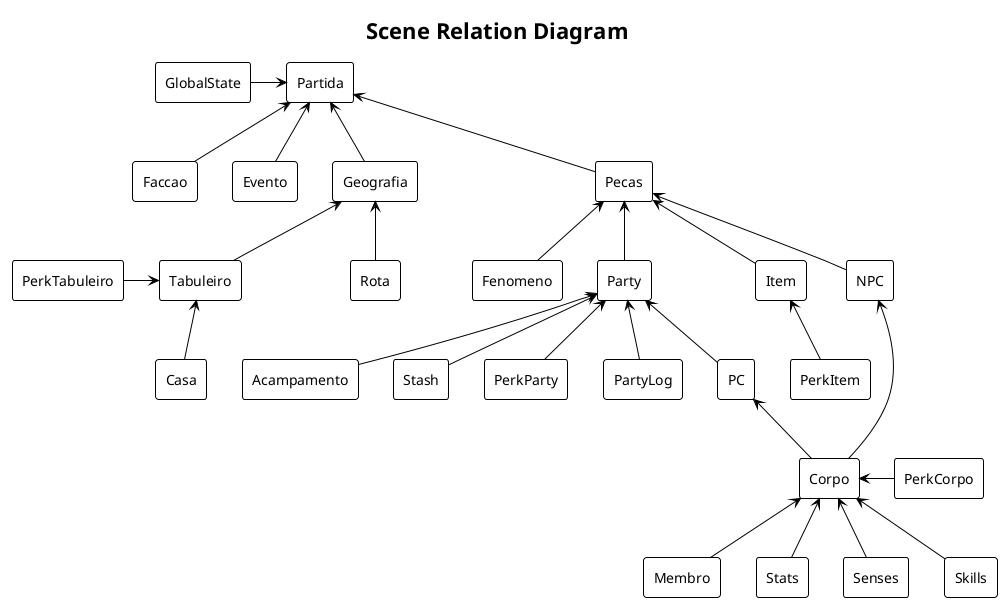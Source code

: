 @startuml
hide empty members
hide circle

!theme plain 
'!theme mono plain none mimeograph
<style>
</style>

title Scene Relation Diagram

rectangle GlobalState
rectangle Partida
rectangle Faccao
rectangle Evento
rectangle Geografia
rectangle Tabuleiro
rectangle PerkTabuleiro
rectangle Rota
rectangle Casa
rectangle Pecas
rectangle Party
Rectangle PerkParty
rectangle PartyLog
rectangle Item
rectangle PerkItem
rectangle PC
rectangle Acampamento
rectangle Stash
rectangle NPC
rectangle Fenomeno
rectangle Corpo
rectangle PerkCorpo
rectangle Membro
rectangle Stats
rectangle Senses
rectangle Skills

GlobalState -> Partida
Partida <-- Pecas
Partida <-- Geografia
Partida <-- Faccao
Partida <-- Evento

Pecas <-- Party
Pecas <-- Item
Pecas <-- NPC
Pecas <-- Fenomeno

Geografia <-- Tabuleiro
Geografia <-- Rota
Tabuleiro <-- Casa

Party <-- PC
Party <-- Acampamento
Party <-- Stash
Party <-- PartyLog

PC <-- Corpo
NPC <-- Corpo
Corpo <-- Membro
Corpo <-- Stats
Corpo <-- Senses
Corpo <-- Skills

Corpo <- PerkCorpo
Item <-- PerkItem
Party <-- PerkParty
PerkTabuleiro -> Tabuleiro

@enduml